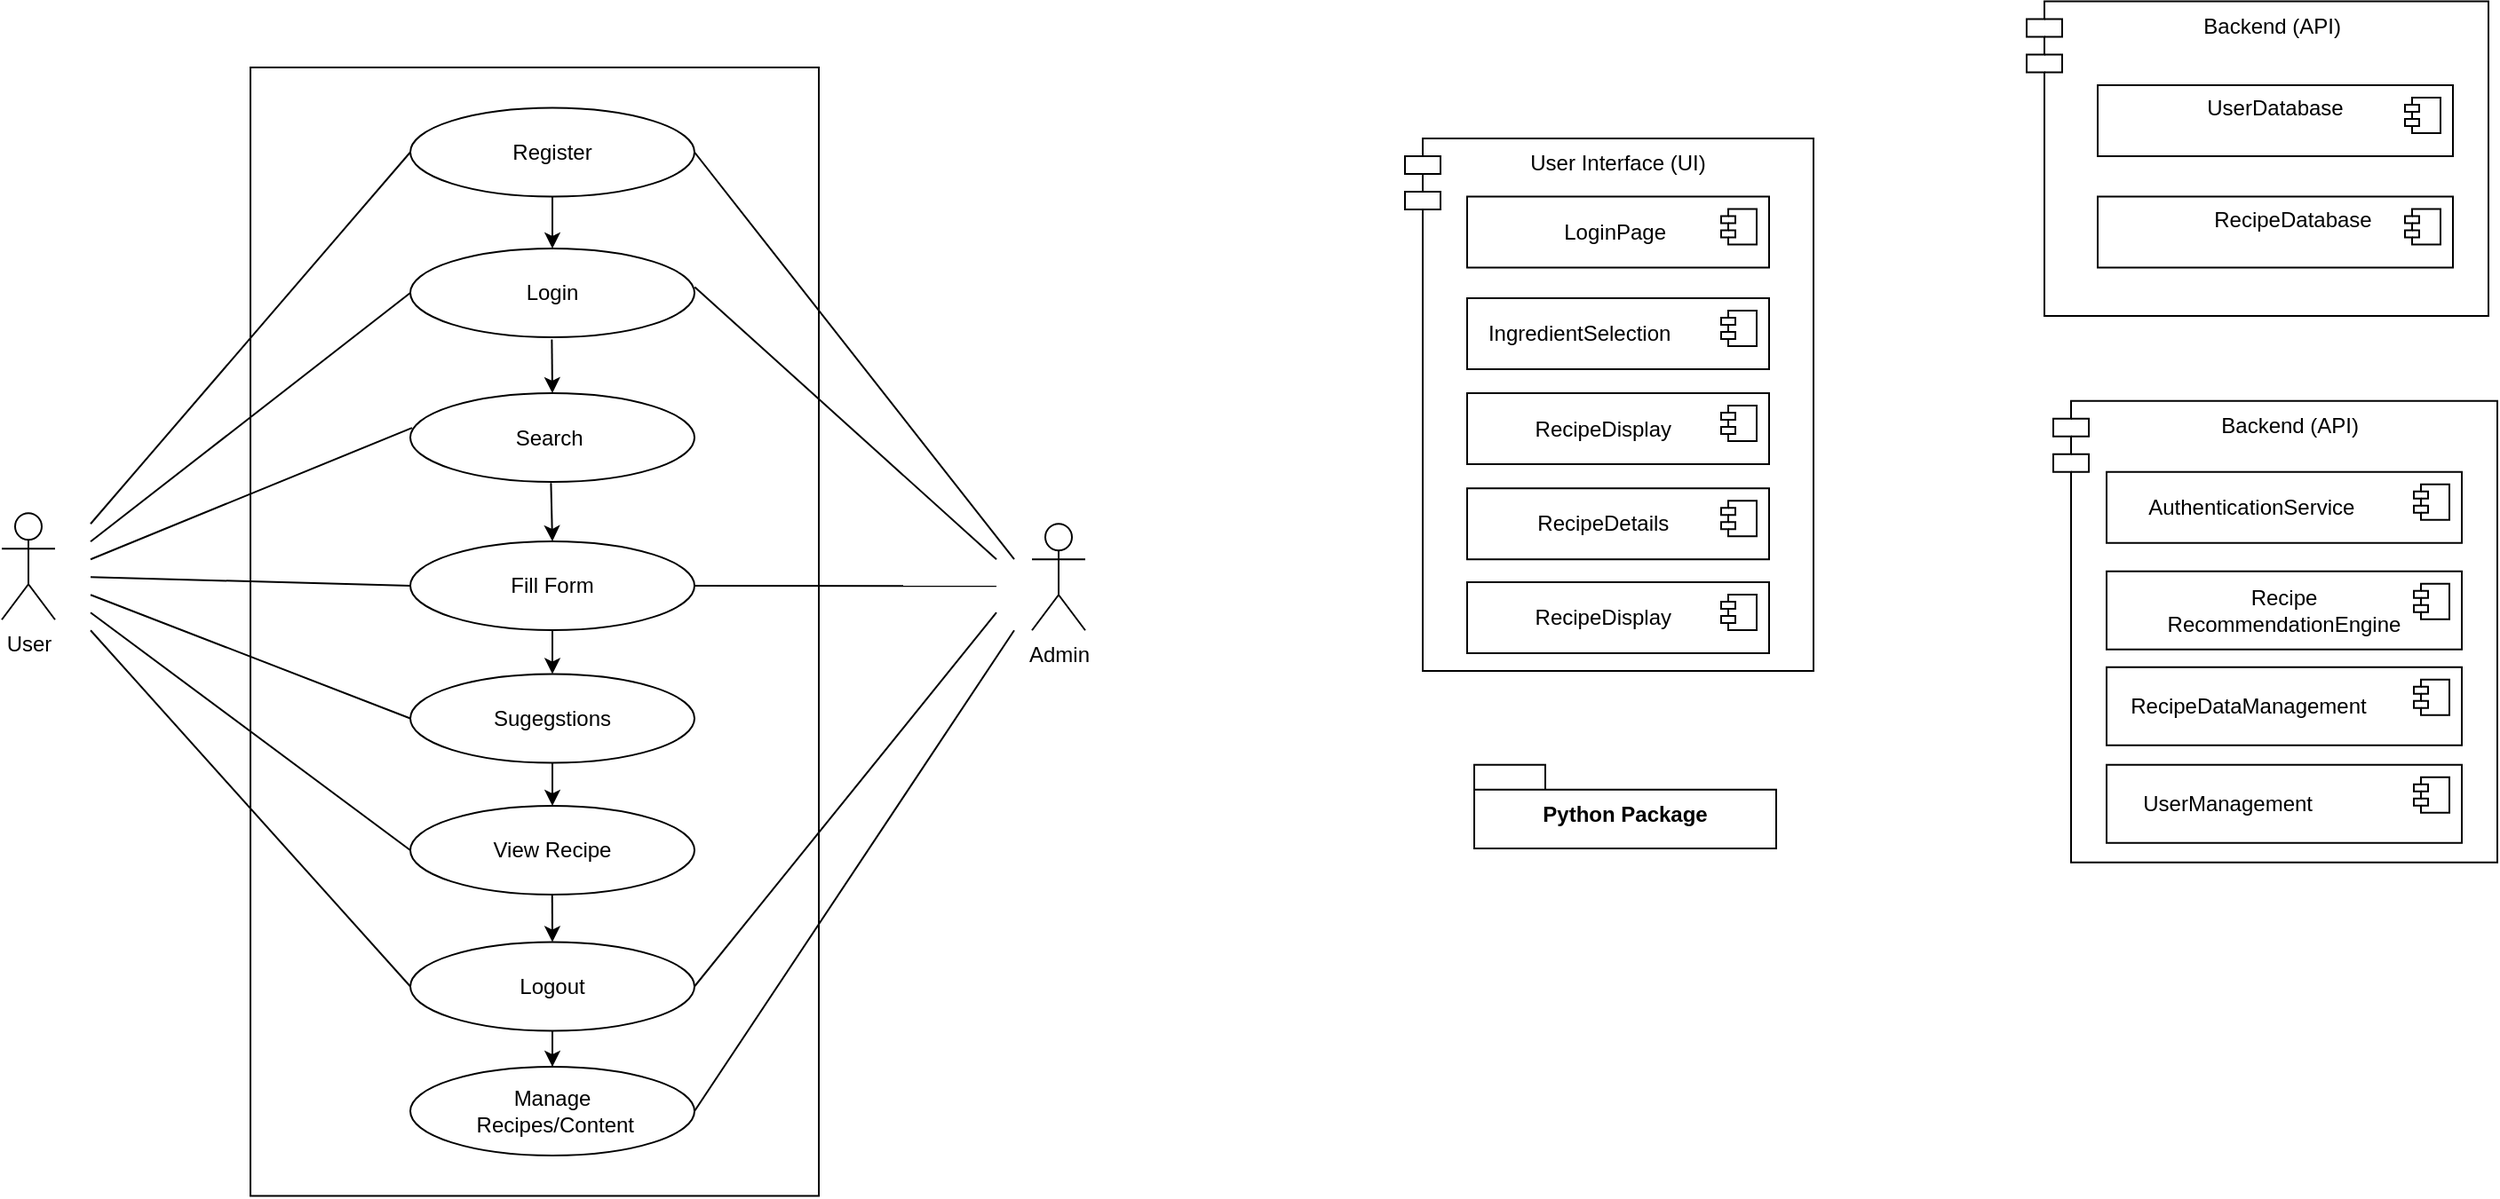 <mxfile version="24.9.0">
  <diagram name="Page-1" id="vBJrLYspQMKeFBxM0MMH">
    <mxGraphModel dx="-3920" dy="4103" grid="1" gridSize="10" guides="1" tooltips="1" connect="1" arrows="1" fold="1" page="1" pageScale="1" pageWidth="2339" pageHeight="3300" math="0" shadow="0">
      <root>
        <mxCell id="0" />
        <mxCell id="1" parent="0" />
        <mxCell id="slHZOAXOlYk_Wakw3gcA-1" value="" style="rounded=0;whiteSpace=wrap;html=1;" vertex="1" parent="1">
          <mxGeometry x="5350" y="-1240" width="320" height="635.75" as="geometry" />
        </mxCell>
        <mxCell id="slHZOAXOlYk_Wakw3gcA-2" value="Register" style="ellipse;whiteSpace=wrap;html=1;" vertex="1" parent="1">
          <mxGeometry x="5440" y="-1217.25" width="160" height="50" as="geometry" />
        </mxCell>
        <mxCell id="slHZOAXOlYk_Wakw3gcA-3" value="Login" style="ellipse;whiteSpace=wrap;html=1;" vertex="1" parent="1">
          <mxGeometry x="5440" y="-1138" width="160" height="50" as="geometry" />
        </mxCell>
        <mxCell id="slHZOAXOlYk_Wakw3gcA-4" value="Search&amp;nbsp;" style="ellipse;whiteSpace=wrap;html=1;" vertex="1" parent="1">
          <mxGeometry x="5440" y="-1056.5" width="160" height="50" as="geometry" />
        </mxCell>
        <mxCell id="slHZOAXOlYk_Wakw3gcA-5" value="Fill Form" style="ellipse;whiteSpace=wrap;html=1;" vertex="1" parent="1">
          <mxGeometry x="5440" y="-973" width="160" height="50" as="geometry" />
        </mxCell>
        <mxCell id="slHZOAXOlYk_Wakw3gcA-6" value="" style="endArrow=classic;html=1;rounded=0;exitX=0.5;exitY=1;exitDx=0;exitDy=0;entryX=0.5;entryY=0;entryDx=0;entryDy=0;" edge="1" parent="1" source="slHZOAXOlYk_Wakw3gcA-2" target="slHZOAXOlYk_Wakw3gcA-3">
          <mxGeometry width="50" height="50" relative="1" as="geometry">
            <mxPoint x="5518.63" y="-1158" as="sourcePoint" />
            <mxPoint x="5519" y="-1138" as="targetPoint" />
          </mxGeometry>
        </mxCell>
        <mxCell id="slHZOAXOlYk_Wakw3gcA-7" value="" style="endArrow=classic;html=1;rounded=0;entryX=0.5;entryY=0;entryDx=0;entryDy=0;exitX=0.498;exitY=1.025;exitDx=0;exitDy=0;exitPerimeter=0;" edge="1" parent="1" source="slHZOAXOlYk_Wakw3gcA-3" target="slHZOAXOlYk_Wakw3gcA-4">
          <mxGeometry width="50" height="50" relative="1" as="geometry">
            <mxPoint x="5519.63" y="-1087" as="sourcePoint" />
            <mxPoint x="5520" y="-1067" as="targetPoint" />
          </mxGeometry>
        </mxCell>
        <mxCell id="slHZOAXOlYk_Wakw3gcA-8" value="" style="endArrow=classic;html=1;rounded=0;entryX=0.5;entryY=0;entryDx=0;entryDy=0;exitX=0.495;exitY=1.012;exitDx=0;exitDy=0;exitPerimeter=0;" edge="1" parent="1" source="slHZOAXOlYk_Wakw3gcA-4" target="slHZOAXOlYk_Wakw3gcA-5">
          <mxGeometry width="50" height="50" relative="1" as="geometry">
            <mxPoint x="5520" y="-1007.25" as="sourcePoint" />
            <mxPoint x="5520" y="-997" as="targetPoint" />
          </mxGeometry>
        </mxCell>
        <mxCell id="slHZOAXOlYk_Wakw3gcA-9" value="" style="endArrow=classic;html=1;rounded=0;entryX=0.5;entryY=0;entryDx=0;entryDy=0;exitX=0.5;exitY=1;exitDx=0;exitDy=0;" edge="1" parent="1" source="slHZOAXOlYk_Wakw3gcA-5" target="slHZOAXOlYk_Wakw3gcA-15">
          <mxGeometry width="50" height="50" relative="1" as="geometry">
            <mxPoint x="5520" y="-927.25" as="sourcePoint" />
            <mxPoint x="5520" y="-925" as="targetPoint" />
          </mxGeometry>
        </mxCell>
        <mxCell id="slHZOAXOlYk_Wakw3gcA-10" value="" style="endArrow=none;html=1;rounded=0;entryX=0;entryY=0.5;entryDx=0;entryDy=0;" edge="1" parent="1" target="slHZOAXOlYk_Wakw3gcA-2">
          <mxGeometry width="50" height="50" relative="1" as="geometry">
            <mxPoint x="5260" y="-982.88" as="sourcePoint" />
            <mxPoint x="5400" y="-1114" as="targetPoint" />
          </mxGeometry>
        </mxCell>
        <mxCell id="slHZOAXOlYk_Wakw3gcA-11" value="" style="endArrow=none;html=1;rounded=0;entryX=0;entryY=0.5;entryDx=0;entryDy=0;" edge="1" parent="1" target="slHZOAXOlYk_Wakw3gcA-3">
          <mxGeometry width="50" height="50" relative="1" as="geometry">
            <mxPoint x="5260" y="-972.88" as="sourcePoint" />
            <mxPoint x="5450" y="-1170" as="targetPoint" />
          </mxGeometry>
        </mxCell>
        <mxCell id="slHZOAXOlYk_Wakw3gcA-12" value="" style="endArrow=none;html=1;rounded=0;entryX=0.006;entryY=0.391;entryDx=0;entryDy=0;entryPerimeter=0;" edge="1" parent="1" target="slHZOAXOlYk_Wakw3gcA-4">
          <mxGeometry width="50" height="50" relative="1" as="geometry">
            <mxPoint x="5260" y="-962.88" as="sourcePoint" />
            <mxPoint x="5460" y="-1160" as="targetPoint" />
          </mxGeometry>
        </mxCell>
        <mxCell id="slHZOAXOlYk_Wakw3gcA-13" value="" style="endArrow=none;html=1;rounded=0;entryX=0;entryY=0.5;entryDx=0;entryDy=0;" edge="1" parent="1" target="slHZOAXOlYk_Wakw3gcA-5">
          <mxGeometry width="50" height="50" relative="1" as="geometry">
            <mxPoint x="5260" y="-952.88" as="sourcePoint" />
            <mxPoint x="5470" y="-1150" as="targetPoint" />
          </mxGeometry>
        </mxCell>
        <mxCell id="slHZOAXOlYk_Wakw3gcA-14" value="" style="endArrow=none;html=1;rounded=0;entryX=0;entryY=0.5;entryDx=0;entryDy=0;" edge="1" parent="1" target="slHZOAXOlYk_Wakw3gcA-17">
          <mxGeometry width="50" height="50" relative="1" as="geometry">
            <mxPoint x="5260" y="-932.88" as="sourcePoint" />
            <mxPoint x="5480" y="-1140" as="targetPoint" />
          </mxGeometry>
        </mxCell>
        <mxCell id="slHZOAXOlYk_Wakw3gcA-15" value="Sugegstions" style="ellipse;whiteSpace=wrap;html=1;" vertex="1" parent="1">
          <mxGeometry x="5440" y="-898.25" width="160" height="50" as="geometry" />
        </mxCell>
        <mxCell id="slHZOAXOlYk_Wakw3gcA-16" value="" style="endArrow=classic;html=1;rounded=0;entryX=0.5;entryY=0;entryDx=0;entryDy=0;" edge="1" parent="1" target="slHZOAXOlYk_Wakw3gcA-17">
          <mxGeometry width="50" height="50" relative="1" as="geometry">
            <mxPoint x="5520" y="-824" as="sourcePoint" />
            <mxPoint x="5520" y="-764" as="targetPoint" />
          </mxGeometry>
        </mxCell>
        <mxCell id="slHZOAXOlYk_Wakw3gcA-17" value="View Recipe" style="ellipse;whiteSpace=wrap;html=1;" vertex="1" parent="1">
          <mxGeometry x="5440" y="-824" width="160" height="50" as="geometry" />
        </mxCell>
        <mxCell id="slHZOAXOlYk_Wakw3gcA-18" value="" style="endArrow=classic;html=1;rounded=0;exitX=0.5;exitY=1;exitDx=0;exitDy=0;" edge="1" parent="1" source="slHZOAXOlYk_Wakw3gcA-15" target="slHZOAXOlYk_Wakw3gcA-17">
          <mxGeometry width="50" height="50" relative="1" as="geometry">
            <mxPoint x="5529.63" y="-935" as="sourcePoint" />
            <mxPoint x="5530" y="-904" as="targetPoint" />
          </mxGeometry>
        </mxCell>
        <mxCell id="slHZOAXOlYk_Wakw3gcA-19" value="" style="endArrow=none;html=1;rounded=0;entryX=0;entryY=0.5;entryDx=0;entryDy=0;" edge="1" parent="1" target="slHZOAXOlYk_Wakw3gcA-15">
          <mxGeometry width="50" height="50" relative="1" as="geometry">
            <mxPoint x="5260" y="-942.88" as="sourcePoint" />
            <mxPoint x="5450" y="-809" as="targetPoint" />
          </mxGeometry>
        </mxCell>
        <mxCell id="slHZOAXOlYk_Wakw3gcA-20" value="User" style="shape=umlActor;verticalLabelPosition=bottom;verticalAlign=top;html=1;outlineConnect=0;" vertex="1" parent="1">
          <mxGeometry x="5210" y="-988.88" width="30" height="60" as="geometry" />
        </mxCell>
        <mxCell id="slHZOAXOlYk_Wakw3gcA-21" value="Manage&lt;div&gt;&amp;nbsp;Recipes/Content&lt;/div&gt;" style="ellipse;whiteSpace=wrap;html=1;" vertex="1" parent="1">
          <mxGeometry x="5440" y="-677" width="160" height="50" as="geometry" />
        </mxCell>
        <mxCell id="slHZOAXOlYk_Wakw3gcA-22" value="" style="edgeStyle=orthogonalEdgeStyle;rounded=0;orthogonalLoop=1;jettySize=auto;html=1;" edge="1" parent="1" source="slHZOAXOlYk_Wakw3gcA-23" target="slHZOAXOlYk_Wakw3gcA-21">
          <mxGeometry relative="1" as="geometry" />
        </mxCell>
        <mxCell id="slHZOAXOlYk_Wakw3gcA-23" value="Logout " style="ellipse;whiteSpace=wrap;html=1;" vertex="1" parent="1">
          <mxGeometry x="5440" y="-747.25" width="160" height="50" as="geometry" />
        </mxCell>
        <mxCell id="slHZOAXOlYk_Wakw3gcA-24" value="" style="edgeStyle=orthogonalEdgeStyle;rounded=0;orthogonalLoop=1;jettySize=auto;html=1;entryX=0.5;entryY=0;entryDx=0;entryDy=0;" edge="1" parent="1" target="slHZOAXOlYk_Wakw3gcA-23">
          <mxGeometry relative="1" as="geometry">
            <mxPoint x="5519.87" y="-774" as="sourcePoint" />
            <mxPoint x="5519.87" y="-748" as="targetPoint" />
          </mxGeometry>
        </mxCell>
        <mxCell id="slHZOAXOlYk_Wakw3gcA-25" value="" style="endArrow=none;html=1;rounded=0;entryX=0;entryY=0.5;entryDx=0;entryDy=0;" edge="1" parent="1" target="slHZOAXOlYk_Wakw3gcA-23">
          <mxGeometry width="50" height="50" relative="1" as="geometry">
            <mxPoint x="5260" y="-922.88" as="sourcePoint" />
            <mxPoint x="5420" y="-772.25" as="targetPoint" />
          </mxGeometry>
        </mxCell>
        <mxCell id="slHZOAXOlYk_Wakw3gcA-26" value="Admin" style="shape=umlActor;verticalLabelPosition=bottom;verticalAlign=top;html=1;outlineConnect=0;" vertex="1" parent="1">
          <mxGeometry x="5790" y="-982.88" width="30" height="60" as="geometry" />
        </mxCell>
        <mxCell id="slHZOAXOlYk_Wakw3gcA-27" value="" style="endArrow=none;html=1;rounded=0;exitX=1;exitY=0.5;exitDx=0;exitDy=0;" edge="1" parent="1" source="slHZOAXOlYk_Wakw3gcA-5">
          <mxGeometry width="50" height="50" relative="1" as="geometry">
            <mxPoint x="5600" y="-950.5" as="sourcePoint" />
            <mxPoint x="5770" y="-947.88" as="targetPoint" />
          </mxGeometry>
        </mxCell>
        <mxCell id="slHZOAXOlYk_Wakw3gcA-28" value="" style="endArrow=none;html=1;rounded=0;exitX=1;exitY=0.5;exitDx=0;exitDy=0;" edge="1" parent="1" source="slHZOAXOlYk_Wakw3gcA-2">
          <mxGeometry width="50" height="50" relative="1" as="geometry">
            <mxPoint x="5280" y="-962.88" as="sourcePoint" />
            <mxPoint x="5780" y="-962.88" as="targetPoint" />
          </mxGeometry>
        </mxCell>
        <mxCell id="slHZOAXOlYk_Wakw3gcA-29" value="" style="endArrow=none;html=1;rounded=0;exitX=1.001;exitY=0.435;exitDx=0;exitDy=0;exitPerimeter=0;" edge="1" parent="1" source="slHZOAXOlYk_Wakw3gcA-3">
          <mxGeometry width="50" height="50" relative="1" as="geometry">
            <mxPoint x="5270" y="-972.88" as="sourcePoint" />
            <mxPoint x="5770" y="-962.88" as="targetPoint" />
          </mxGeometry>
        </mxCell>
        <mxCell id="slHZOAXOlYk_Wakw3gcA-30" value="" style="endArrow=none;html=1;rounded=0;exitX=1;exitY=0.5;exitDx=0;exitDy=0;" edge="1" parent="1" source="slHZOAXOlYk_Wakw3gcA-23">
          <mxGeometry width="50" height="50" relative="1" as="geometry">
            <mxPoint x="5800" y="-874.63" as="sourcePoint" />
            <mxPoint x="5770" y="-932.88" as="targetPoint" />
          </mxGeometry>
        </mxCell>
        <mxCell id="slHZOAXOlYk_Wakw3gcA-31" value="" style="endArrow=none;html=1;rounded=0;exitX=1;exitY=0.5;exitDx=0;exitDy=0;" edge="1" parent="1" source="slHZOAXOlYk_Wakw3gcA-21">
          <mxGeometry width="50" height="50" relative="1" as="geometry">
            <mxPoint x="5700" y="-889.63" as="sourcePoint" />
            <mxPoint x="5780" y="-922.88" as="targetPoint" />
          </mxGeometry>
        </mxCell>
        <mxCell id="slHZOAXOlYk_Wakw3gcA-32" value="&lt;span class=&quot;hljs-keyword&quot;&gt;User&lt;/span&gt; Interface (UI)&amp;nbsp; &amp;nbsp;" style="shape=module;align=left;spacingLeft=20;align=center;verticalAlign=top;whiteSpace=wrap;html=1;" vertex="1" parent="1">
          <mxGeometry x="6000" y="-1200" width="230" height="300" as="geometry" />
        </mxCell>
        <mxCell id="slHZOAXOlYk_Wakw3gcA-34" value="LoginPage&amp;nbsp;" style="html=1;dropTarget=0;whiteSpace=wrap;" vertex="1" parent="1">
          <mxGeometry x="6035" y="-1167.25" width="170" height="40" as="geometry" />
        </mxCell>
        <mxCell id="slHZOAXOlYk_Wakw3gcA-35" value="" style="shape=module;jettyWidth=8;jettyHeight=4;" vertex="1" parent="slHZOAXOlYk_Wakw3gcA-34">
          <mxGeometry x="1" width="20" height="20" relative="1" as="geometry">
            <mxPoint x="-27" y="7" as="offset" />
          </mxGeometry>
        </mxCell>
        <mxCell id="slHZOAXOlYk_Wakw3gcA-36" value="IngredientSelection&amp;nbsp; &amp;nbsp; &amp;nbsp; &amp;nbsp; &amp;nbsp; &amp;nbsp; &amp;nbsp;" style="html=1;dropTarget=0;whiteSpace=wrap;" vertex="1" parent="1">
          <mxGeometry x="6035" y="-1110" width="170" height="40" as="geometry" />
        </mxCell>
        <mxCell id="slHZOAXOlYk_Wakw3gcA-37" value="" style="shape=module;jettyWidth=8;jettyHeight=4;" vertex="1" parent="slHZOAXOlYk_Wakw3gcA-36">
          <mxGeometry x="1" width="20" height="20" relative="1" as="geometry">
            <mxPoint x="-27" y="7" as="offset" />
          </mxGeometry>
        </mxCell>
        <mxCell id="slHZOAXOlYk_Wakw3gcA-38" value="&amp;nbsp;RecipeDisplay&amp;nbsp; &amp;nbsp; &amp;nbsp;&amp;nbsp;" style="html=1;dropTarget=0;whiteSpace=wrap;" vertex="1" parent="1">
          <mxGeometry x="6035" y="-1056.5" width="170" height="40" as="geometry" />
        </mxCell>
        <mxCell id="slHZOAXOlYk_Wakw3gcA-39" value="" style="shape=module;jettyWidth=8;jettyHeight=4;" vertex="1" parent="slHZOAXOlYk_Wakw3gcA-38">
          <mxGeometry x="1" width="20" height="20" relative="1" as="geometry">
            <mxPoint x="-27" y="7" as="offset" />
          </mxGeometry>
        </mxCell>
        <mxCell id="slHZOAXOlYk_Wakw3gcA-47" value="Backend (API)&amp;nbsp;" style="shape=module;align=left;spacingLeft=20;align=center;verticalAlign=top;whiteSpace=wrap;html=1;" vertex="1" parent="1">
          <mxGeometry x="6365" y="-1052.12" width="250" height="260" as="geometry" />
        </mxCell>
        <mxCell id="slHZOAXOlYk_Wakw3gcA-48" value="Python Package" style="shape=folder;fontStyle=1;spacingTop=10;tabWidth=40;tabHeight=14;tabPosition=left;html=1;whiteSpace=wrap;" vertex="1" parent="1">
          <mxGeometry x="6039" y="-847.12" width="170" height="47.12" as="geometry" />
        </mxCell>
        <mxCell id="slHZOAXOlYk_Wakw3gcA-49" value="&amp;nbsp;RecipeDisplay&amp;nbsp; &amp;nbsp; &amp;nbsp;&amp;nbsp;" style="html=1;dropTarget=0;whiteSpace=wrap;" vertex="1" parent="1">
          <mxGeometry x="6035" y="-950" width="170" height="40" as="geometry" />
        </mxCell>
        <mxCell id="slHZOAXOlYk_Wakw3gcA-50" value="" style="shape=module;jettyWidth=8;jettyHeight=4;" vertex="1" parent="slHZOAXOlYk_Wakw3gcA-49">
          <mxGeometry x="1" width="20" height="20" relative="1" as="geometry">
            <mxPoint x="-27" y="7" as="offset" />
          </mxGeometry>
        </mxCell>
        <mxCell id="slHZOAXOlYk_Wakw3gcA-51" value="&amp;nbsp;RecipeDetails&amp;nbsp; &amp;nbsp; &amp;nbsp;&amp;nbsp;" style="html=1;dropTarget=0;whiteSpace=wrap;" vertex="1" parent="1">
          <mxGeometry x="6035" y="-1002.88" width="170" height="40" as="geometry" />
        </mxCell>
        <mxCell id="slHZOAXOlYk_Wakw3gcA-52" value="" style="shape=module;jettyWidth=8;jettyHeight=4;" vertex="1" parent="slHZOAXOlYk_Wakw3gcA-51">
          <mxGeometry x="1" width="20" height="20" relative="1" as="geometry">
            <mxPoint x="-27" y="7" as="offset" />
          </mxGeometry>
        </mxCell>
        <mxCell id="slHZOAXOlYk_Wakw3gcA-58" value="Recipe&lt;div&gt;RecommendationEngine&lt;/div&gt;" style="html=1;dropTarget=0;whiteSpace=wrap;" vertex="1" parent="1">
          <mxGeometry x="6395" y="-956.12" width="200" height="44" as="geometry" />
        </mxCell>
        <mxCell id="slHZOAXOlYk_Wakw3gcA-59" value="" style="shape=module;jettyWidth=8;jettyHeight=4;" vertex="1" parent="slHZOAXOlYk_Wakw3gcA-58">
          <mxGeometry x="1" width="20" height="20" relative="1" as="geometry">
            <mxPoint x="-27" y="7" as="offset" />
          </mxGeometry>
        </mxCell>
        <mxCell id="slHZOAXOlYk_Wakw3gcA-60" value="AuthenticationService&amp;nbsp; &amp;nbsp; &amp;nbsp; &amp;nbsp; &amp;nbsp; &amp;nbsp;" style="html=1;dropTarget=0;whiteSpace=wrap;" vertex="1" parent="1">
          <mxGeometry x="6395" y="-1012.12" width="200" height="40" as="geometry" />
        </mxCell>
        <mxCell id="slHZOAXOlYk_Wakw3gcA-61" value="" style="shape=module;jettyWidth=8;jettyHeight=4;" vertex="1" parent="slHZOAXOlYk_Wakw3gcA-60">
          <mxGeometry x="1" width="20" height="20" relative="1" as="geometry">
            <mxPoint x="-27" y="7" as="offset" />
          </mxGeometry>
        </mxCell>
        <mxCell id="slHZOAXOlYk_Wakw3gcA-62" value="RecipeDataManagement&amp;nbsp; &amp;nbsp; &amp;nbsp; &amp;nbsp; &amp;nbsp; &amp;nbsp;&amp;nbsp;" style="html=1;dropTarget=0;whiteSpace=wrap;" vertex="1" parent="1">
          <mxGeometry x="6395" y="-902.12" width="200" height="44" as="geometry" />
        </mxCell>
        <mxCell id="slHZOAXOlYk_Wakw3gcA-63" value="" style="shape=module;jettyWidth=8;jettyHeight=4;" vertex="1" parent="slHZOAXOlYk_Wakw3gcA-62">
          <mxGeometry x="1" width="20" height="20" relative="1" as="geometry">
            <mxPoint x="-27" y="7" as="offset" />
          </mxGeometry>
        </mxCell>
        <mxCell id="slHZOAXOlYk_Wakw3gcA-64" value="UserManagement&amp;nbsp; &amp;nbsp; &amp;nbsp; &amp;nbsp; &amp;nbsp; &amp;nbsp; &amp;nbsp; &amp;nbsp; &amp;nbsp; &amp;nbsp;" style="html=1;dropTarget=0;whiteSpace=wrap;" vertex="1" parent="1">
          <mxGeometry x="6395" y="-847.12" width="200" height="44" as="geometry" />
        </mxCell>
        <mxCell id="slHZOAXOlYk_Wakw3gcA-65" value="" style="shape=module;jettyWidth=8;jettyHeight=4;" vertex="1" parent="slHZOAXOlYk_Wakw3gcA-64">
          <mxGeometry x="1" width="20" height="20" relative="1" as="geometry">
            <mxPoint x="-27" y="7" as="offset" />
          </mxGeometry>
        </mxCell>
        <mxCell id="slHZOAXOlYk_Wakw3gcA-66" value="Backend (API)&amp;nbsp;" style="shape=module;align=left;spacingLeft=20;align=center;verticalAlign=top;whiteSpace=wrap;html=1;" vertex="1" parent="1">
          <mxGeometry x="6350" y="-1277.25" width="260" height="177.25" as="geometry" />
        </mxCell>
        <mxCell id="slHZOAXOlYk_Wakw3gcA-68" value="&#xa;UserDatabase                    &#xa;&#xa;" style="html=1;dropTarget=0;whiteSpace=wrap;" vertex="1" parent="1">
          <mxGeometry x="6390" y="-1230" width="200" height="40" as="geometry" />
        </mxCell>
        <mxCell id="slHZOAXOlYk_Wakw3gcA-69" value="" style="shape=module;jettyWidth=8;jettyHeight=4;" vertex="1" parent="slHZOAXOlYk_Wakw3gcA-68">
          <mxGeometry x="1" width="20" height="20" relative="1" as="geometry">
            <mxPoint x="-27" y="7" as="offset" />
          </mxGeometry>
        </mxCell>
        <mxCell id="slHZOAXOlYk_Wakw3gcA-70" value="&amp;nbsp; &amp;nbsp; &amp;nbsp; &amp;nbsp; &amp;nbsp; &amp;nbsp; &amp;nbsp; &amp;nbsp; &amp;nbsp; &amp;nbsp;RecipeDatabase&amp;nbsp; &amp;nbsp; &amp;nbsp; &amp;nbsp; &amp;nbsp; &amp;nbsp; &amp;nbsp; &amp;nbsp; &amp;nbsp;&amp;nbsp;" style="html=1;dropTarget=0;whiteSpace=wrap;" vertex="1" parent="1">
          <mxGeometry x="6390" y="-1167.25" width="200" height="40" as="geometry" />
        </mxCell>
        <mxCell id="slHZOAXOlYk_Wakw3gcA-71" value="" style="shape=module;jettyWidth=8;jettyHeight=4;" vertex="1" parent="slHZOAXOlYk_Wakw3gcA-70">
          <mxGeometry x="1" width="20" height="20" relative="1" as="geometry">
            <mxPoint x="-27" y="7" as="offset" />
          </mxGeometry>
        </mxCell>
      </root>
    </mxGraphModel>
  </diagram>
</mxfile>
